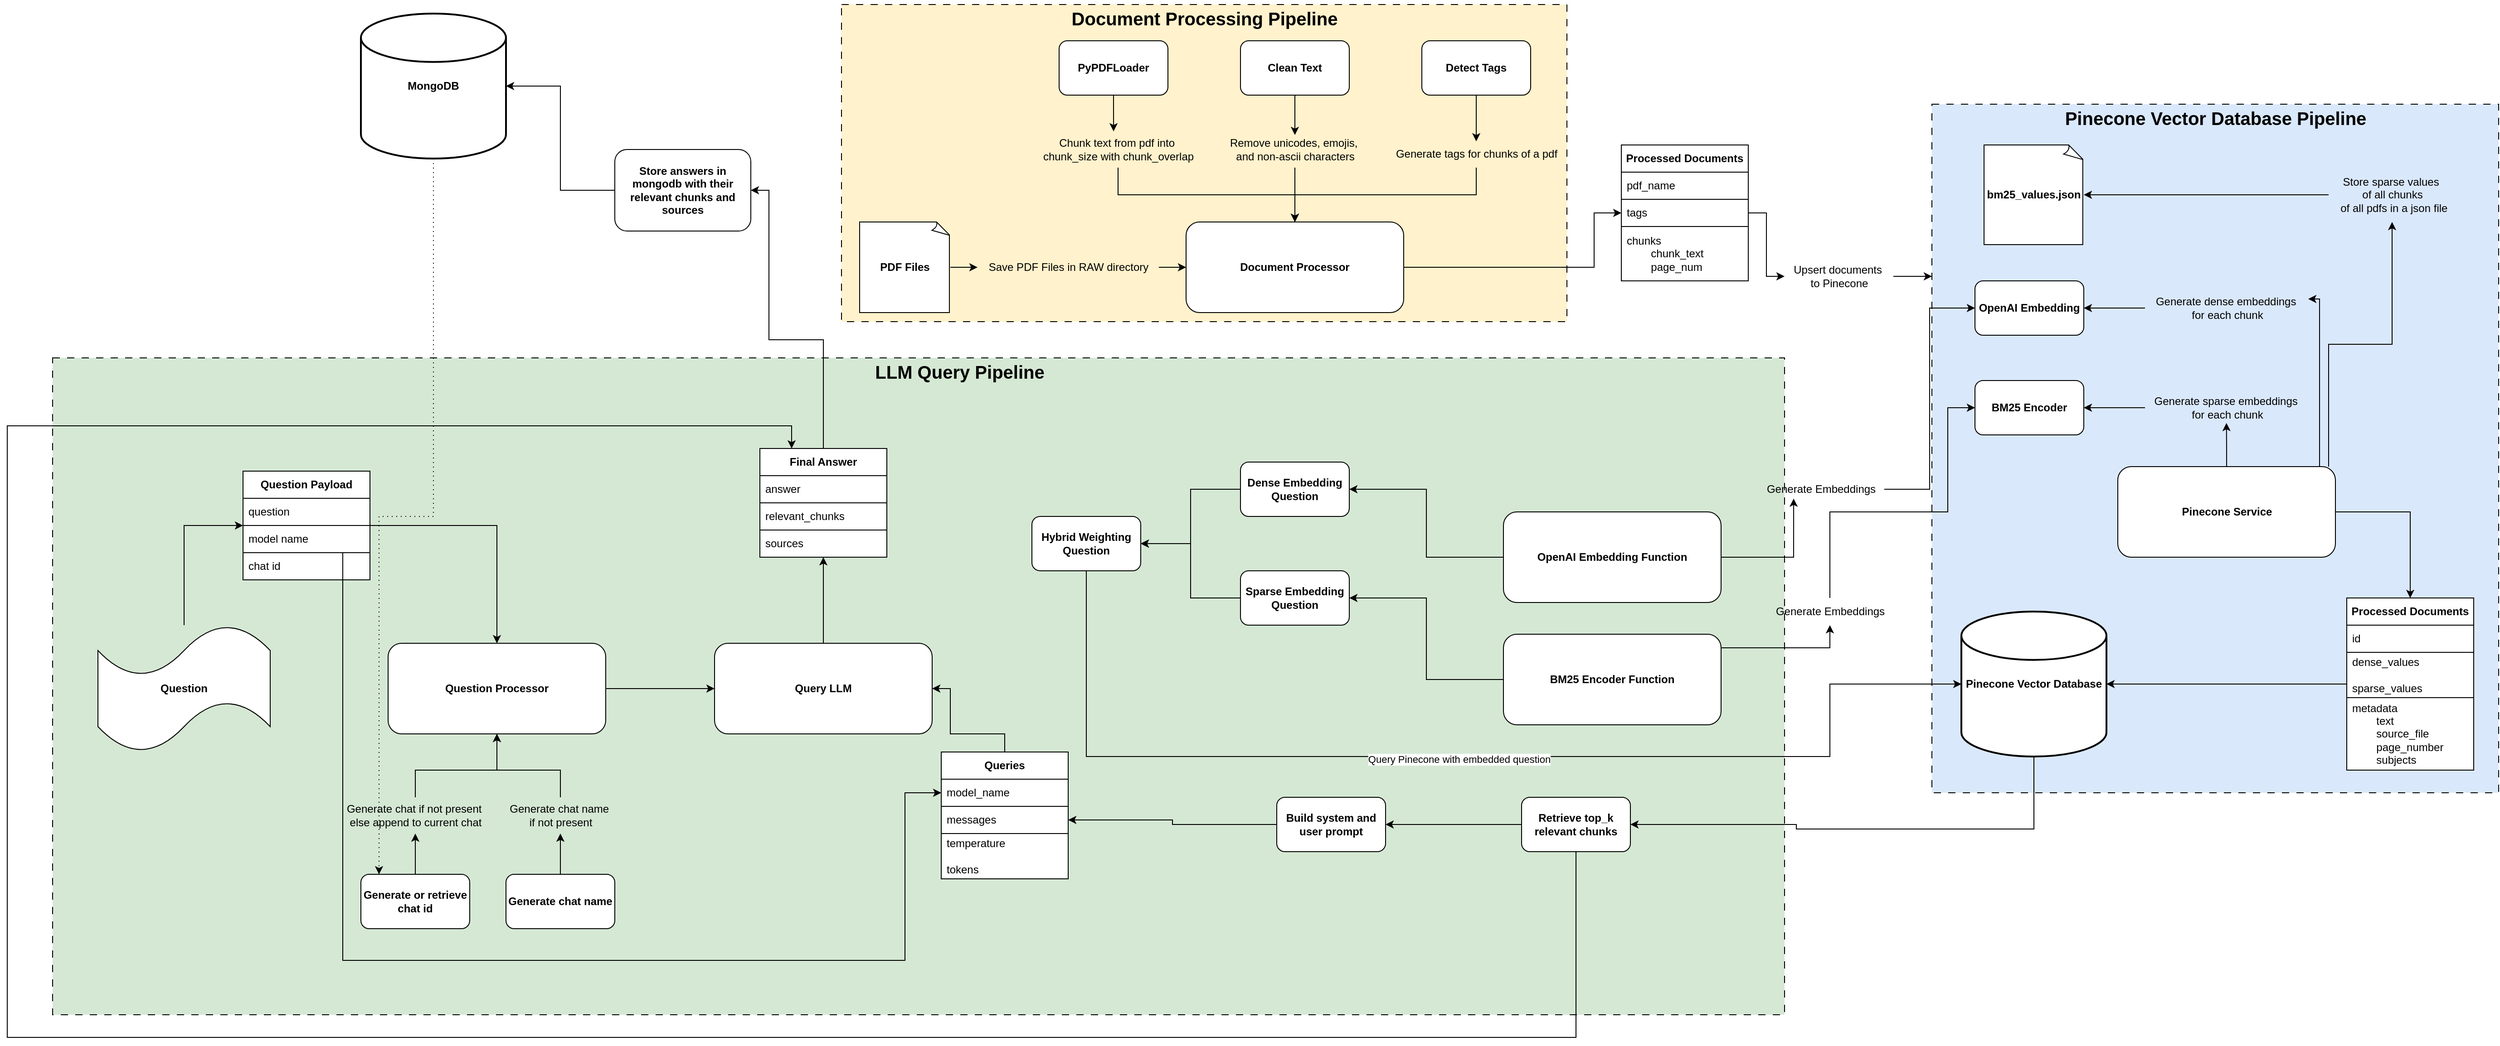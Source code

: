 <mxfile version="26.0.14">
  <diagram name="Page-1" id="vvrTW0RGxaUdEVNF0Fnx">
    <mxGraphModel dx="4090" dy="1243" grid="1" gridSize="10" guides="1" tooltips="1" connect="1" arrows="1" fold="1" page="1" pageScale="1" pageWidth="850" pageHeight="1100" math="0" shadow="0">
      <root>
        <mxCell id="0" />
        <mxCell id="1" parent="0" />
        <mxCell id="ZCk8gdBGHl77CmOMnNrR-151" value="" style="rounded=0;whiteSpace=wrap;html=1;dashed=1;dashPattern=8 8;fillColor=#d5e8d4;strokeColor=#000000;movable=1;resizable=1;rotatable=1;deletable=1;editable=1;locked=0;connectable=1;" vertex="1" parent="1">
          <mxGeometry x="-1110" y="500" width="1910" height="725" as="geometry" />
        </mxCell>
        <mxCell id="ZCk8gdBGHl77CmOMnNrR-51" value="" style="rounded=0;whiteSpace=wrap;html=1;fillColor=#dae8fc;strokeColor=#000000;movable=1;resizable=1;rotatable=1;deletable=1;editable=1;locked=0;connectable=1;dashed=1;dashPattern=8 8;" vertex="1" parent="1">
          <mxGeometry x="962.5" y="220" width="625" height="760" as="geometry" />
        </mxCell>
        <mxCell id="ZCk8gdBGHl77CmOMnNrR-22" value="" style="rounded=0;whiteSpace=wrap;html=1;dashed=1;dashPattern=8 8;fillColor=#fff2cc;strokeColor=light-dark(#000000, #6d5100);" vertex="1" parent="1">
          <mxGeometry x="-240" y="110" width="800" height="350" as="geometry" />
        </mxCell>
        <mxCell id="ZCk8gdBGHl77CmOMnNrR-3" value="&lt;b&gt;PyPDFLoader&lt;/b&gt;" style="rounded=1;whiteSpace=wrap;html=1;" vertex="1" parent="1">
          <mxGeometry y="150" width="120" height="60" as="geometry" />
        </mxCell>
        <mxCell id="ZCk8gdBGHl77CmOMnNrR-4" value="&lt;b&gt;Clean Text&lt;/b&gt;" style="rounded=1;whiteSpace=wrap;html=1;" vertex="1" parent="1">
          <mxGeometry x="200" y="150" width="120" height="60" as="geometry" />
        </mxCell>
        <mxCell id="ZCk8gdBGHl77CmOMnNrR-5" value="&lt;b&gt;Detect Tags&lt;/b&gt;" style="rounded=1;whiteSpace=wrap;html=1;" vertex="1" parent="1">
          <mxGeometry x="400" y="150" width="120" height="60" as="geometry" />
        </mxCell>
        <mxCell id="ZCk8gdBGHl77CmOMnNrR-6" value="&lt;font style=&quot;font-size: 20px;&quot;&gt;&lt;b&gt;Document Processing Pipeline&lt;/b&gt;&lt;/font&gt;" style="text;html=1;align=center;verticalAlign=middle;resizable=0;points=[];autosize=1;strokeColor=none;fillColor=none;" vertex="1" parent="1">
          <mxGeometry y="105" width="320" height="40" as="geometry" />
        </mxCell>
        <mxCell id="ZCk8gdBGHl77CmOMnNrR-31" style="edgeStyle=orthogonalEdgeStyle;rounded=0;orthogonalLoop=1;jettySize=auto;html=1;entryX=0;entryY=0.5;entryDx=0;entryDy=0;" edge="1" parent="1" source="ZCk8gdBGHl77CmOMnNrR-7" target="ZCk8gdBGHl77CmOMnNrR-27">
          <mxGeometry relative="1" as="geometry">
            <Array as="points">
              <mxPoint x="590" y="400" />
              <mxPoint x="590" y="340" />
            </Array>
          </mxGeometry>
        </mxCell>
        <mxCell id="ZCk8gdBGHl77CmOMnNrR-7" value="&lt;b&gt;Document Processor&lt;/b&gt;" style="rounded=1;whiteSpace=wrap;html=1;" vertex="1" parent="1">
          <mxGeometry x="140" y="350" width="240" height="100" as="geometry" />
        </mxCell>
        <mxCell id="ZCk8gdBGHl77CmOMnNrR-14" style="edgeStyle=orthogonalEdgeStyle;rounded=0;orthogonalLoop=1;jettySize=auto;html=1;entryX=0.5;entryY=0;entryDx=0;entryDy=0;" edge="1" parent="1" source="ZCk8gdBGHl77CmOMnNrR-8" target="ZCk8gdBGHl77CmOMnNrR-7">
          <mxGeometry relative="1" as="geometry" />
        </mxCell>
        <mxCell id="ZCk8gdBGHl77CmOMnNrR-8" value="&lt;div&gt;Chunk text from pdf into&amp;nbsp;&lt;/div&gt;&lt;div&gt;chunk_size with chunk_overlap&lt;/div&gt;" style="text;html=1;align=center;verticalAlign=middle;resizable=0;points=[];autosize=1;strokeColor=none;fillColor=none;" vertex="1" parent="1">
          <mxGeometry x="-30" y="250" width="190" height="40" as="geometry" />
        </mxCell>
        <mxCell id="ZCk8gdBGHl77CmOMnNrR-15" style="edgeStyle=orthogonalEdgeStyle;rounded=0;orthogonalLoop=1;jettySize=auto;html=1;entryX=0.5;entryY=0;entryDx=0;entryDy=0;" edge="1" parent="1" source="ZCk8gdBGHl77CmOMnNrR-9" target="ZCk8gdBGHl77CmOMnNrR-7">
          <mxGeometry relative="1" as="geometry">
            <mxPoint x="260" y="330" as="targetPoint" />
          </mxGeometry>
        </mxCell>
        <mxCell id="ZCk8gdBGHl77CmOMnNrR-9" value="&lt;div&gt;Remove unicodes, emojis,&amp;nbsp;&lt;/div&gt;&lt;div&gt;and non-ascii characters&lt;/div&gt;" style="text;html=1;align=center;verticalAlign=middle;resizable=0;points=[];autosize=1;strokeColor=none;fillColor=none;" vertex="1" parent="1">
          <mxGeometry x="175" y="250" width="170" height="40" as="geometry" />
        </mxCell>
        <mxCell id="ZCk8gdBGHl77CmOMnNrR-16" style="edgeStyle=orthogonalEdgeStyle;rounded=0;orthogonalLoop=1;jettySize=auto;html=1;entryX=0.5;entryY=0;entryDx=0;entryDy=0;" edge="1" parent="1" source="ZCk8gdBGHl77CmOMnNrR-10" target="ZCk8gdBGHl77CmOMnNrR-7">
          <mxGeometry relative="1" as="geometry" />
        </mxCell>
        <mxCell id="ZCk8gdBGHl77CmOMnNrR-10" value="Generate tags for chunks of a pdf" style="text;html=1;align=center;verticalAlign=middle;resizable=0;points=[];autosize=1;strokeColor=none;fillColor=none;" vertex="1" parent="1">
          <mxGeometry x="360" y="260" width="200" height="30" as="geometry" />
        </mxCell>
        <mxCell id="ZCk8gdBGHl77CmOMnNrR-11" style="edgeStyle=orthogonalEdgeStyle;rounded=0;orthogonalLoop=1;jettySize=auto;html=1;entryX=0.474;entryY=0;entryDx=0;entryDy=0;entryPerimeter=0;" edge="1" parent="1" source="ZCk8gdBGHl77CmOMnNrR-3" target="ZCk8gdBGHl77CmOMnNrR-8">
          <mxGeometry relative="1" as="geometry" />
        </mxCell>
        <mxCell id="ZCk8gdBGHl77CmOMnNrR-12" style="edgeStyle=orthogonalEdgeStyle;rounded=0;orthogonalLoop=1;jettySize=auto;html=1;entryX=0.5;entryY=0.1;entryDx=0;entryDy=0;entryPerimeter=0;" edge="1" parent="1" source="ZCk8gdBGHl77CmOMnNrR-4" target="ZCk8gdBGHl77CmOMnNrR-9">
          <mxGeometry relative="1" as="geometry" />
        </mxCell>
        <mxCell id="ZCk8gdBGHl77CmOMnNrR-13" style="edgeStyle=orthogonalEdgeStyle;rounded=0;orthogonalLoop=1;jettySize=auto;html=1;entryX=0.5;entryY=0.033;entryDx=0;entryDy=0;entryPerimeter=0;" edge="1" parent="1" source="ZCk8gdBGHl77CmOMnNrR-5" target="ZCk8gdBGHl77CmOMnNrR-10">
          <mxGeometry relative="1" as="geometry" />
        </mxCell>
        <mxCell id="ZCk8gdBGHl77CmOMnNrR-20" style="edgeStyle=orthogonalEdgeStyle;rounded=0;orthogonalLoop=1;jettySize=auto;html=1;" edge="1" parent="1" source="ZCk8gdBGHl77CmOMnNrR-17" target="ZCk8gdBGHl77CmOMnNrR-19">
          <mxGeometry relative="1" as="geometry" />
        </mxCell>
        <mxCell id="ZCk8gdBGHl77CmOMnNrR-17" value="&lt;b&gt;PDF Files&lt;/b&gt;" style="whiteSpace=wrap;html=1;shape=mxgraph.basic.document" vertex="1" parent="1">
          <mxGeometry x="-220" y="350" width="100" height="100" as="geometry" />
        </mxCell>
        <mxCell id="ZCk8gdBGHl77CmOMnNrR-21" style="edgeStyle=orthogonalEdgeStyle;rounded=0;orthogonalLoop=1;jettySize=auto;html=1;entryX=0;entryY=0.5;entryDx=0;entryDy=0;" edge="1" parent="1" source="ZCk8gdBGHl77CmOMnNrR-19" target="ZCk8gdBGHl77CmOMnNrR-7">
          <mxGeometry relative="1" as="geometry" />
        </mxCell>
        <mxCell id="ZCk8gdBGHl77CmOMnNrR-19" value="Save PDF Files in RAW directory" style="text;html=1;align=center;verticalAlign=middle;resizable=0;points=[];autosize=1;strokeColor=none;fillColor=none;" vertex="1" parent="1">
          <mxGeometry x="-90" y="385" width="200" height="30" as="geometry" />
        </mxCell>
        <mxCell id="ZCk8gdBGHl77CmOMnNrR-59" style="edgeStyle=orthogonalEdgeStyle;rounded=0;orthogonalLoop=1;jettySize=auto;html=1;" edge="1" parent="1" source="ZCk8gdBGHl77CmOMnNrR-25" target="ZCk8gdBGHl77CmOMnNrR-53">
          <mxGeometry relative="1" as="geometry" />
        </mxCell>
        <mxCell id="ZCk8gdBGHl77CmOMnNrR-25" value="&lt;b&gt;Processed Documents&lt;/b&gt;" style="swimlane;fontStyle=0;childLayout=stackLayout;horizontal=1;startSize=30;horizontalStack=0;resizeParent=1;resizeParentMax=0;resizeLast=0;collapsible=1;marginBottom=0;whiteSpace=wrap;html=1;" vertex="1" parent="1">
          <mxGeometry x="620" y="265" width="140" height="150" as="geometry" />
        </mxCell>
        <mxCell id="ZCk8gdBGHl77CmOMnNrR-26" value="pdf_name" style="text;strokeColor=default;fillColor=none;align=left;verticalAlign=middle;spacingLeft=4;spacingRight=4;overflow=hidden;points=[[0,0.5],[1,0.5]];portConstraint=eastwest;rotatable=0;whiteSpace=wrap;html=1;" vertex="1" parent="ZCk8gdBGHl77CmOMnNrR-25">
          <mxGeometry y="30" width="140" height="30" as="geometry" />
        </mxCell>
        <mxCell id="ZCk8gdBGHl77CmOMnNrR-27" value="tags" style="text;strokeColor=default;fillColor=none;align=left;verticalAlign=middle;spacingLeft=4;spacingRight=4;overflow=hidden;points=[[0,0.5],[1,0.5]];portConstraint=eastwest;rotatable=0;whiteSpace=wrap;html=1;" vertex="1" parent="ZCk8gdBGHl77CmOMnNrR-25">
          <mxGeometry y="60" width="140" height="30" as="geometry" />
        </mxCell>
        <mxCell id="ZCk8gdBGHl77CmOMnNrR-28" value="&lt;div&gt;chunks&lt;/div&gt;&lt;div&gt;&lt;span style=&quot;white-space: pre;&quot;&gt;&#x9;&lt;/span&gt;chunk_text&lt;/div&gt;&lt;div&gt;&lt;span style=&quot;white-space: pre;&quot;&gt;&#x9;&lt;/span&gt;page_num&lt;/div&gt;" style="text;strokeColor=default;fillColor=none;align=left;verticalAlign=middle;spacingLeft=4;spacingRight=4;overflow=hidden;points=[[0,0.5],[1,0.5]];portConstraint=eastwest;rotatable=0;whiteSpace=wrap;html=1;" vertex="1" parent="ZCk8gdBGHl77CmOMnNrR-25">
          <mxGeometry y="90" width="140" height="60" as="geometry" />
        </mxCell>
        <mxCell id="ZCk8gdBGHl77CmOMnNrR-34" value="&lt;b&gt;bm25_values.json&lt;/b&gt;" style="whiteSpace=wrap;html=1;shape=mxgraph.basic.document" vertex="1" parent="1">
          <mxGeometry x="1020" y="265" width="110" height="110" as="geometry" />
        </mxCell>
        <mxCell id="ZCk8gdBGHl77CmOMnNrR-37" style="edgeStyle=orthogonalEdgeStyle;rounded=0;orthogonalLoop=1;jettySize=auto;html=1;" edge="1" parent="1" source="ZCk8gdBGHl77CmOMnNrR-35" target="ZCk8gdBGHl77CmOMnNrR-34">
          <mxGeometry relative="1" as="geometry" />
        </mxCell>
        <mxCell id="ZCk8gdBGHl77CmOMnNrR-35" value="&lt;div&gt;Store sparse values&amp;nbsp;&lt;/div&gt;&lt;div&gt;of all chunks&lt;/div&gt;&lt;div&gt;&amp;nbsp;of all pdfs in a json file&lt;/div&gt;" style="text;html=1;align=center;verticalAlign=middle;resizable=0;points=[];autosize=1;strokeColor=none;fillColor=none;" vertex="1" parent="1">
          <mxGeometry x="1400" y="290" width="140" height="60" as="geometry" />
        </mxCell>
        <mxCell id="ZCk8gdBGHl77CmOMnNrR-95" style="edgeStyle=orthogonalEdgeStyle;rounded=0;orthogonalLoop=1;jettySize=auto;html=1;" edge="1" parent="1" source="ZCk8gdBGHl77CmOMnNrR-38" target="ZCk8gdBGHl77CmOMnNrR-45">
          <mxGeometry relative="1" as="geometry">
            <Array as="points">
              <mxPoint x="1390" y="435" />
            </Array>
          </mxGeometry>
        </mxCell>
        <mxCell id="ZCk8gdBGHl77CmOMnNrR-97" style="edgeStyle=orthogonalEdgeStyle;rounded=0;orthogonalLoop=1;jettySize=auto;html=1;" edge="1" parent="1" source="ZCk8gdBGHl77CmOMnNrR-38" target="ZCk8gdBGHl77CmOMnNrR-35">
          <mxGeometry relative="1" as="geometry">
            <Array as="points">
              <mxPoint x="1400" y="485" />
              <mxPoint x="1470" y="485" />
            </Array>
          </mxGeometry>
        </mxCell>
        <mxCell id="ZCk8gdBGHl77CmOMnNrR-98" style="edgeStyle=orthogonalEdgeStyle;rounded=0;orthogonalLoop=1;jettySize=auto;html=1;" edge="1" parent="1" source="ZCk8gdBGHl77CmOMnNrR-38" target="ZCk8gdBGHl77CmOMnNrR-73">
          <mxGeometry relative="1" as="geometry" />
        </mxCell>
        <mxCell id="ZCk8gdBGHl77CmOMnNrR-38" value="&lt;b&gt;Pinecone Service&lt;/b&gt;" style="rounded=1;whiteSpace=wrap;html=1;" vertex="1" parent="1">
          <mxGeometry x="1167.5" y="620" width="240" height="100" as="geometry" />
        </mxCell>
        <mxCell id="ZCk8gdBGHl77CmOMnNrR-42" value="&lt;div&gt;&lt;b&gt;OpenAI Embedding&lt;/b&gt;&lt;/div&gt;" style="rounded=1;whiteSpace=wrap;html=1;" vertex="1" parent="1">
          <mxGeometry x="1010" y="415" width="120" height="60" as="geometry" />
        </mxCell>
        <mxCell id="ZCk8gdBGHl77CmOMnNrR-43" value="&lt;b&gt;BM25 Encoder&lt;/b&gt;" style="rounded=1;whiteSpace=wrap;html=1;" vertex="1" parent="1">
          <mxGeometry x="1010" y="525" width="120" height="60" as="geometry" />
        </mxCell>
        <mxCell id="ZCk8gdBGHl77CmOMnNrR-92" style="edgeStyle=orthogonalEdgeStyle;rounded=0;orthogonalLoop=1;jettySize=auto;html=1;" edge="1" parent="1" source="ZCk8gdBGHl77CmOMnNrR-45" target="ZCk8gdBGHl77CmOMnNrR-42">
          <mxGeometry relative="1" as="geometry" />
        </mxCell>
        <mxCell id="ZCk8gdBGHl77CmOMnNrR-45" value="&lt;div&gt;Generate dense embeddings&amp;nbsp;&lt;/div&gt;&lt;div&gt;for each chunk&lt;/div&gt;" style="text;html=1;align=center;verticalAlign=middle;resizable=0;points=[];autosize=1;strokeColor=none;fillColor=none;" vertex="1" parent="1">
          <mxGeometry x="1197.5" y="425" width="180" height="40" as="geometry" />
        </mxCell>
        <mxCell id="ZCk8gdBGHl77CmOMnNrR-93" style="edgeStyle=orthogonalEdgeStyle;rounded=0;orthogonalLoop=1;jettySize=auto;html=1;" edge="1" parent="1" source="ZCk8gdBGHl77CmOMnNrR-46" target="ZCk8gdBGHl77CmOMnNrR-43">
          <mxGeometry relative="1" as="geometry" />
        </mxCell>
        <mxCell id="ZCk8gdBGHl77CmOMnNrR-46" value="&lt;div&gt;Generate sparse embeddings&amp;nbsp;&lt;/div&gt;&lt;div&gt;for each chunk&lt;/div&gt;" style="text;html=1;align=center;verticalAlign=middle;resizable=0;points=[];autosize=1;strokeColor=none;fillColor=none;" vertex="1" parent="1">
          <mxGeometry x="1197.5" y="535" width="180" height="40" as="geometry" />
        </mxCell>
        <mxCell id="ZCk8gdBGHl77CmOMnNrR-52" value="&lt;font style=&quot;font-size: 20px;&quot;&gt;&lt;b&gt;Pinecone Vector Database Pipeline&lt;/b&gt;&lt;/font&gt;" style="text;html=1;align=center;verticalAlign=middle;resizable=0;points=[];autosize=1;strokeColor=none;fillColor=none;" vertex="1" parent="1">
          <mxGeometry x="1095" y="215" width="360" height="40" as="geometry" />
        </mxCell>
        <mxCell id="ZCk8gdBGHl77CmOMnNrR-60" style="edgeStyle=orthogonalEdgeStyle;rounded=0;orthogonalLoop=1;jettySize=auto;html=1;entryX=0;entryY=0.25;entryDx=0;entryDy=0;" edge="1" parent="1" source="ZCk8gdBGHl77CmOMnNrR-53" target="ZCk8gdBGHl77CmOMnNrR-51">
          <mxGeometry relative="1" as="geometry" />
        </mxCell>
        <mxCell id="ZCk8gdBGHl77CmOMnNrR-53" value="&lt;div&gt;Upsert documents&amp;nbsp;&lt;/div&gt;&lt;div&gt;to Pinecone&lt;/div&gt;" style="text;html=1;align=center;verticalAlign=middle;resizable=0;points=[];autosize=1;strokeColor=none;fillColor=none;" vertex="1" parent="1">
          <mxGeometry x="800" y="390" width="120" height="40" as="geometry" />
        </mxCell>
        <mxCell id="ZCk8gdBGHl77CmOMnNrR-155" style="edgeStyle=orthogonalEdgeStyle;rounded=0;orthogonalLoop=1;jettySize=auto;html=1;entryX=1;entryY=0.5;entryDx=0;entryDy=0;" edge="1" parent="1" source="ZCk8gdBGHl77CmOMnNrR-62" target="ZCk8gdBGHl77CmOMnNrR-154">
          <mxGeometry relative="1" as="geometry">
            <Array as="points">
              <mxPoint x="1075" y="1020" />
              <mxPoint x="813" y="1020" />
              <mxPoint x="813" y="1015" />
            </Array>
          </mxGeometry>
        </mxCell>
        <mxCell id="ZCk8gdBGHl77CmOMnNrR-62" value="&lt;b&gt;Pinecone Vector Database&lt;/b&gt;" style="strokeWidth=2;html=1;shape=mxgraph.flowchart.database;whiteSpace=wrap;aspect=fixed;" vertex="1" parent="1">
          <mxGeometry x="995" y="780" width="160" height="160" as="geometry" />
        </mxCell>
        <mxCell id="ZCk8gdBGHl77CmOMnNrR-73" value="&lt;b&gt;Processed Documents&lt;/b&gt;" style="swimlane;fontStyle=0;childLayout=stackLayout;horizontal=1;startSize=30;horizontalStack=0;resizeParent=1;resizeParentMax=0;resizeLast=0;collapsible=1;marginBottom=0;whiteSpace=wrap;html=1;" vertex="1" parent="1">
          <mxGeometry x="1420" y="765" width="140" height="190" as="geometry" />
        </mxCell>
        <mxCell id="ZCk8gdBGHl77CmOMnNrR-74" value="id" style="text;align=left;verticalAlign=middle;spacingLeft=4;spacingRight=4;overflow=hidden;points=[[0,0.5],[1,0.5]];portConstraint=eastwest;rotatable=0;whiteSpace=wrap;html=1;fillColor=default;strokeColor=default;" vertex="1" parent="ZCk8gdBGHl77CmOMnNrR-73">
          <mxGeometry y="30" width="140" height="30" as="geometry" />
        </mxCell>
        <mxCell id="ZCk8gdBGHl77CmOMnNrR-75" value="&lt;div&gt;dense_values&lt;/div&gt;&lt;div&gt;&lt;br&gt;&lt;/div&gt;&lt;div&gt;sparse_values&lt;/div&gt;" style="text;strokeColor=default;fillColor=default;align=left;verticalAlign=middle;spacingLeft=4;spacingRight=4;overflow=hidden;points=[[0,0.5],[1,0.5]];portConstraint=eastwest;rotatable=0;whiteSpace=wrap;html=1;" vertex="1" parent="ZCk8gdBGHl77CmOMnNrR-73">
          <mxGeometry y="60" width="140" height="50" as="geometry" />
        </mxCell>
        <mxCell id="ZCk8gdBGHl77CmOMnNrR-76" value="&lt;div&gt;metadata&lt;/div&gt;&lt;div&gt;&lt;span style=&quot;white-space: pre;&quot;&gt;&#x9;&lt;/span&gt;text&lt;/div&gt;&lt;div&gt;&lt;span style=&quot;white-space: pre;&quot;&gt;&#x9;&lt;/span&gt;source_file&lt;/div&gt;&lt;div&gt;&lt;span style=&quot;white-space: pre;&quot;&gt;&#x9;&lt;/span&gt;page_number&lt;/div&gt;&lt;div&gt;&lt;span style=&quot;white-space: pre;&quot;&gt;&#x9;&lt;/span&gt;subjects&lt;/div&gt;" style="text;strokeColor=default;fillColor=default;align=left;verticalAlign=middle;spacingLeft=4;spacingRight=4;overflow=hidden;points=[[0,0.5],[1,0.5]];portConstraint=eastwest;rotatable=0;whiteSpace=wrap;html=1;" vertex="1" parent="ZCk8gdBGHl77CmOMnNrR-73">
          <mxGeometry y="110" width="140" height="80" as="geometry" />
        </mxCell>
        <mxCell id="ZCk8gdBGHl77CmOMnNrR-80" style="edgeStyle=orthogonalEdgeStyle;rounded=0;orthogonalLoop=1;jettySize=auto;html=1;entryX=1;entryY=0.5;entryDx=0;entryDy=0;entryPerimeter=0;" edge="1" parent="1" source="ZCk8gdBGHl77CmOMnNrR-73" target="ZCk8gdBGHl77CmOMnNrR-62">
          <mxGeometry relative="1" as="geometry">
            <Array as="points">
              <mxPoint x="1200" y="860" />
              <mxPoint x="1200" y="860" />
            </Array>
          </mxGeometry>
        </mxCell>
        <mxCell id="ZCk8gdBGHl77CmOMnNrR-89" style="edgeStyle=orthogonalEdgeStyle;rounded=0;orthogonalLoop=1;jettySize=auto;html=1;entryX=0.286;entryY=0.844;entryDx=0;entryDy=0;entryPerimeter=0;" edge="1" parent="1" source="ZCk8gdBGHl77CmOMnNrR-82" target="ZCk8gdBGHl77CmOMnNrR-86">
          <mxGeometry relative="1" as="geometry">
            <mxPoint x="770" y="720" as="targetPoint" />
          </mxGeometry>
        </mxCell>
        <mxCell id="ZCk8gdBGHl77CmOMnNrR-125" style="edgeStyle=orthogonalEdgeStyle;rounded=0;orthogonalLoop=1;jettySize=auto;html=1;entryX=1;entryY=0.5;entryDx=0;entryDy=0;" edge="1" parent="1" source="ZCk8gdBGHl77CmOMnNrR-82" target="ZCk8gdBGHl77CmOMnNrR-123">
          <mxGeometry relative="1" as="geometry" />
        </mxCell>
        <mxCell id="ZCk8gdBGHl77CmOMnNrR-82" value="&lt;b&gt;OpenAI Embedding Function&lt;/b&gt;" style="rounded=1;whiteSpace=wrap;html=1;" vertex="1" parent="1">
          <mxGeometry x="490" y="670" width="240" height="100" as="geometry" />
        </mxCell>
        <mxCell id="ZCk8gdBGHl77CmOMnNrR-88" style="edgeStyle=orthogonalEdgeStyle;rounded=0;orthogonalLoop=1;jettySize=auto;html=1;" edge="1" parent="1" source="ZCk8gdBGHl77CmOMnNrR-84" target="ZCk8gdBGHl77CmOMnNrR-87">
          <mxGeometry relative="1" as="geometry">
            <mxPoint x="780" y="855" as="targetPoint" />
            <Array as="points">
              <mxPoint x="850" y="820" />
            </Array>
          </mxGeometry>
        </mxCell>
        <mxCell id="ZCk8gdBGHl77CmOMnNrR-126" style="edgeStyle=orthogonalEdgeStyle;rounded=0;orthogonalLoop=1;jettySize=auto;html=1;entryX=1;entryY=0.5;entryDx=0;entryDy=0;" edge="1" parent="1" source="ZCk8gdBGHl77CmOMnNrR-84" target="ZCk8gdBGHl77CmOMnNrR-122">
          <mxGeometry relative="1" as="geometry" />
        </mxCell>
        <mxCell id="ZCk8gdBGHl77CmOMnNrR-84" value="&lt;b&gt;BM25 Encoder Function&lt;/b&gt;" style="rounded=1;whiteSpace=wrap;html=1;" vertex="1" parent="1">
          <mxGeometry x="490" y="805" width="240" height="100" as="geometry" />
        </mxCell>
        <mxCell id="ZCk8gdBGHl77CmOMnNrR-99" style="edgeStyle=orthogonalEdgeStyle;rounded=0;orthogonalLoop=1;jettySize=auto;html=1;entryX=0;entryY=0.5;entryDx=0;entryDy=0;" edge="1" parent="1" source="ZCk8gdBGHl77CmOMnNrR-86" target="ZCk8gdBGHl77CmOMnNrR-42">
          <mxGeometry relative="1" as="geometry" />
        </mxCell>
        <mxCell id="ZCk8gdBGHl77CmOMnNrR-86" value="Generate Embeddings" style="text;html=1;align=center;verticalAlign=middle;resizable=0;points=[];autosize=1;strokeColor=none;fillColor=none;" vertex="1" parent="1">
          <mxGeometry x="770" y="630" width="140" height="30" as="geometry" />
        </mxCell>
        <mxCell id="ZCk8gdBGHl77CmOMnNrR-100" style="edgeStyle=orthogonalEdgeStyle;rounded=0;orthogonalLoop=1;jettySize=auto;html=1;entryX=0;entryY=0.5;entryDx=0;entryDy=0;" edge="1" parent="1" source="ZCk8gdBGHl77CmOMnNrR-87" target="ZCk8gdBGHl77CmOMnNrR-43">
          <mxGeometry relative="1" as="geometry">
            <Array as="points">
              <mxPoint x="850" y="670" />
              <mxPoint x="980" y="670" />
              <mxPoint x="980" y="555" />
            </Array>
          </mxGeometry>
        </mxCell>
        <mxCell id="ZCk8gdBGHl77CmOMnNrR-87" value="Generate Embeddings" style="text;html=1;align=center;verticalAlign=middle;resizable=0;points=[];autosize=1;strokeColor=none;fillColor=none;" vertex="1" parent="1">
          <mxGeometry x="780" y="765" width="140" height="30" as="geometry" />
        </mxCell>
        <mxCell id="ZCk8gdBGHl77CmOMnNrR-94" style="edgeStyle=orthogonalEdgeStyle;rounded=0;orthogonalLoop=1;jettySize=auto;html=1;entryX=0.499;entryY=0.921;entryDx=0;entryDy=0;entryPerimeter=0;" edge="1" parent="1" source="ZCk8gdBGHl77CmOMnNrR-38" target="ZCk8gdBGHl77CmOMnNrR-46">
          <mxGeometry relative="1" as="geometry" />
        </mxCell>
        <mxCell id="ZCk8gdBGHl77CmOMnNrR-153" style="edgeStyle=orthogonalEdgeStyle;rounded=0;orthogonalLoop=1;jettySize=auto;html=1;entryX=0;entryY=0.5;entryDx=0;entryDy=0;" edge="1" parent="1" source="ZCk8gdBGHl77CmOMnNrR-101" target="ZCk8gdBGHl77CmOMnNrR-114">
          <mxGeometry relative="1" as="geometry" />
        </mxCell>
        <mxCell id="ZCk8gdBGHl77CmOMnNrR-101" value="&lt;b&gt;Question&lt;/b&gt;" style="shape=tape;whiteSpace=wrap;html=1;" vertex="1" parent="1">
          <mxGeometry x="-1060" y="795" width="190" height="140" as="geometry" />
        </mxCell>
        <mxCell id="ZCk8gdBGHl77CmOMnNrR-121" style="edgeStyle=orthogonalEdgeStyle;rounded=0;orthogonalLoop=1;jettySize=auto;html=1;entryX=0;entryY=0.5;entryDx=0;entryDy=0;" edge="1" parent="1" source="ZCk8gdBGHl77CmOMnNrR-102" target="ZCk8gdBGHl77CmOMnNrR-120">
          <mxGeometry relative="1" as="geometry" />
        </mxCell>
        <mxCell id="ZCk8gdBGHl77CmOMnNrR-102" value="&lt;b&gt;Question Processor&lt;/b&gt;" style="rounded=1;whiteSpace=wrap;html=1;" vertex="1" parent="1">
          <mxGeometry x="-740" y="815" width="240" height="100" as="geometry" />
        </mxCell>
        <mxCell id="ZCk8gdBGHl77CmOMnNrR-108" style="edgeStyle=orthogonalEdgeStyle;rounded=0;orthogonalLoop=1;jettySize=auto;html=1;" edge="1" parent="1" source="ZCk8gdBGHl77CmOMnNrR-103" target="ZCk8gdBGHl77CmOMnNrR-105">
          <mxGeometry relative="1" as="geometry" />
        </mxCell>
        <mxCell id="ZCk8gdBGHl77CmOMnNrR-103" value="&lt;b&gt;Generate or retrieve chat id&lt;/b&gt;" style="rounded=1;whiteSpace=wrap;html=1;" vertex="1" parent="1">
          <mxGeometry x="-770" y="1070" width="120" height="60" as="geometry" />
        </mxCell>
        <mxCell id="ZCk8gdBGHl77CmOMnNrR-109" style="edgeStyle=orthogonalEdgeStyle;rounded=0;orthogonalLoop=1;jettySize=auto;html=1;" edge="1" parent="1" source="ZCk8gdBGHl77CmOMnNrR-104" target="ZCk8gdBGHl77CmOMnNrR-106">
          <mxGeometry relative="1" as="geometry" />
        </mxCell>
        <mxCell id="ZCk8gdBGHl77CmOMnNrR-104" value="&lt;b&gt;Generate chat name&lt;/b&gt;" style="rounded=1;whiteSpace=wrap;html=1;" vertex="1" parent="1">
          <mxGeometry x="-610" y="1070" width="120" height="60" as="geometry" />
        </mxCell>
        <mxCell id="ZCk8gdBGHl77CmOMnNrR-110" style="edgeStyle=orthogonalEdgeStyle;rounded=0;orthogonalLoop=1;jettySize=auto;html=1;entryX=0.5;entryY=1;entryDx=0;entryDy=0;" edge="1" parent="1" source="ZCk8gdBGHl77CmOMnNrR-105" target="ZCk8gdBGHl77CmOMnNrR-102">
          <mxGeometry relative="1" as="geometry">
            <Array as="points">
              <mxPoint x="-710" y="955" />
              <mxPoint x="-620" y="955" />
            </Array>
          </mxGeometry>
        </mxCell>
        <mxCell id="ZCk8gdBGHl77CmOMnNrR-105" value="&lt;div&gt;Generate chat if not present&amp;nbsp;&lt;/div&gt;&lt;div&gt;else append to current chat&lt;/div&gt;" style="text;html=1;align=center;verticalAlign=middle;resizable=0;points=[];autosize=1;strokeColor=none;fillColor=none;" vertex="1" parent="1">
          <mxGeometry x="-800" y="985" width="180" height="40" as="geometry" />
        </mxCell>
        <mxCell id="ZCk8gdBGHl77CmOMnNrR-112" style="edgeStyle=orthogonalEdgeStyle;rounded=0;orthogonalLoop=1;jettySize=auto;html=1;entryX=0.5;entryY=1;entryDx=0;entryDy=0;" edge="1" parent="1" source="ZCk8gdBGHl77CmOMnNrR-106" target="ZCk8gdBGHl77CmOMnNrR-102">
          <mxGeometry relative="1" as="geometry">
            <Array as="points">
              <mxPoint x="-550" y="955" />
              <mxPoint x="-620" y="955" />
            </Array>
          </mxGeometry>
        </mxCell>
        <mxCell id="ZCk8gdBGHl77CmOMnNrR-106" value="&lt;div&gt;Generate chat name&amp;nbsp;&lt;/div&gt;&lt;div&gt;if not present&lt;/div&gt;" style="text;html=1;align=center;verticalAlign=middle;resizable=0;points=[];autosize=1;strokeColor=none;fillColor=none;" vertex="1" parent="1">
          <mxGeometry x="-620" y="985" width="140" height="40" as="geometry" />
        </mxCell>
        <mxCell id="ZCk8gdBGHl77CmOMnNrR-119" style="edgeStyle=orthogonalEdgeStyle;rounded=0;orthogonalLoop=1;jettySize=auto;html=1;" edge="1" parent="1" source="ZCk8gdBGHl77CmOMnNrR-114" target="ZCk8gdBGHl77CmOMnNrR-102">
          <mxGeometry relative="1" as="geometry" />
        </mxCell>
        <mxCell id="ZCk8gdBGHl77CmOMnNrR-114" value="&lt;b&gt;Question Payload&lt;/b&gt;" style="swimlane;fontStyle=0;childLayout=stackLayout;horizontal=1;startSize=30;horizontalStack=0;resizeParent=1;resizeParentMax=0;resizeLast=0;collapsible=1;marginBottom=0;whiteSpace=wrap;html=1;" vertex="1" parent="1">
          <mxGeometry x="-900" y="625" width="140" height="120" as="geometry" />
        </mxCell>
        <mxCell id="ZCk8gdBGHl77CmOMnNrR-115" value="question" style="text;strokeColor=default;fillColor=default;align=left;verticalAlign=middle;spacingLeft=4;spacingRight=4;overflow=hidden;points=[[0,0.5],[1,0.5]];portConstraint=eastwest;rotatable=0;whiteSpace=wrap;html=1;" vertex="1" parent="ZCk8gdBGHl77CmOMnNrR-114">
          <mxGeometry y="30" width="140" height="30" as="geometry" />
        </mxCell>
        <mxCell id="ZCk8gdBGHl77CmOMnNrR-116" value="model name" style="text;strokeColor=default;fillColor=default;align=left;verticalAlign=middle;spacingLeft=4;spacingRight=4;overflow=hidden;points=[[0,0.5],[1,0.5]];portConstraint=eastwest;rotatable=0;whiteSpace=wrap;html=1;" vertex="1" parent="ZCk8gdBGHl77CmOMnNrR-114">
          <mxGeometry y="60" width="140" height="30" as="geometry" />
        </mxCell>
        <mxCell id="ZCk8gdBGHl77CmOMnNrR-117" value="chat id" style="text;strokeColor=default;fillColor=default;align=left;verticalAlign=middle;spacingLeft=4;spacingRight=4;overflow=hidden;points=[[0,0.5],[1,0.5]];portConstraint=eastwest;rotatable=0;whiteSpace=wrap;html=1;" vertex="1" parent="ZCk8gdBGHl77CmOMnNrR-114">
          <mxGeometry y="90" width="140" height="30" as="geometry" />
        </mxCell>
        <mxCell id="ZCk8gdBGHl77CmOMnNrR-150" style="edgeStyle=orthogonalEdgeStyle;rounded=0;orthogonalLoop=1;jettySize=auto;html=1;entryX=0.5;entryY=1;entryDx=0;entryDy=0;" edge="1" parent="1" source="ZCk8gdBGHl77CmOMnNrR-120" target="ZCk8gdBGHl77CmOMnNrR-146">
          <mxGeometry relative="1" as="geometry" />
        </mxCell>
        <mxCell id="ZCk8gdBGHl77CmOMnNrR-120" value="&lt;b&gt;Query LLM&lt;/b&gt;" style="rounded=1;whiteSpace=wrap;html=1;" vertex="1" parent="1">
          <mxGeometry x="-380" y="815" width="240" height="100" as="geometry" />
        </mxCell>
        <mxCell id="ZCk8gdBGHl77CmOMnNrR-129" style="edgeStyle=orthogonalEdgeStyle;rounded=0;orthogonalLoop=1;jettySize=auto;html=1;entryX=1;entryY=0.5;entryDx=0;entryDy=0;" edge="1" parent="1" source="ZCk8gdBGHl77CmOMnNrR-122" target="ZCk8gdBGHl77CmOMnNrR-127">
          <mxGeometry relative="1" as="geometry" />
        </mxCell>
        <mxCell id="ZCk8gdBGHl77CmOMnNrR-122" value="&lt;b&gt;Sparse Embedding Question&lt;/b&gt;" style="rounded=1;whiteSpace=wrap;html=1;" vertex="1" parent="1">
          <mxGeometry x="200" y="735" width="120" height="60" as="geometry" />
        </mxCell>
        <mxCell id="ZCk8gdBGHl77CmOMnNrR-128" style="edgeStyle=orthogonalEdgeStyle;rounded=0;orthogonalLoop=1;jettySize=auto;html=1;" edge="1" parent="1" source="ZCk8gdBGHl77CmOMnNrR-123" target="ZCk8gdBGHl77CmOMnNrR-127">
          <mxGeometry relative="1" as="geometry" />
        </mxCell>
        <mxCell id="ZCk8gdBGHl77CmOMnNrR-123" value="&lt;b&gt;Dense Embedding Question&lt;/b&gt;" style="rounded=1;whiteSpace=wrap;html=1;" vertex="1" parent="1">
          <mxGeometry x="200" y="615" width="120" height="60" as="geometry" />
        </mxCell>
        <mxCell id="ZCk8gdBGHl77CmOMnNrR-127" value="&lt;b&gt;Hybrid Weighting Question&lt;/b&gt;" style="rounded=1;whiteSpace=wrap;html=1;" vertex="1" parent="1">
          <mxGeometry x="-30" y="675" width="120" height="60" as="geometry" />
        </mxCell>
        <mxCell id="ZCk8gdBGHl77CmOMnNrR-130" style="edgeStyle=orthogonalEdgeStyle;rounded=0;orthogonalLoop=1;jettySize=auto;html=1;entryX=0;entryY=0.5;entryDx=0;entryDy=0;entryPerimeter=0;" edge="1" parent="1" source="ZCk8gdBGHl77CmOMnNrR-127" target="ZCk8gdBGHl77CmOMnNrR-62">
          <mxGeometry relative="1" as="geometry">
            <Array as="points">
              <mxPoint x="30" y="940" />
              <mxPoint x="850" y="940" />
              <mxPoint x="850" y="860" />
            </Array>
          </mxGeometry>
        </mxCell>
        <mxCell id="ZCk8gdBGHl77CmOMnNrR-131" value="Query Pinecone with embedded question" style="edgeLabel;html=1;align=center;verticalAlign=middle;resizable=0;points=[];" vertex="1" connectable="0" parent="ZCk8gdBGHl77CmOMnNrR-130">
          <mxGeometry x="-0.015" y="-3" relative="1" as="geometry">
            <mxPoint as="offset" />
          </mxGeometry>
        </mxCell>
        <mxCell id="ZCk8gdBGHl77CmOMnNrR-143" style="edgeStyle=orthogonalEdgeStyle;rounded=0;orthogonalLoop=1;jettySize=auto;html=1;entryX=1;entryY=0.5;entryDx=0;entryDy=0;" edge="1" parent="1" source="ZCk8gdBGHl77CmOMnNrR-135" target="ZCk8gdBGHl77CmOMnNrR-139">
          <mxGeometry relative="1" as="geometry" />
        </mxCell>
        <mxCell id="ZCk8gdBGHl77CmOMnNrR-135" value="&lt;b&gt;Build system and user prompt&lt;/b&gt;" style="rounded=1;whiteSpace=wrap;html=1;" vertex="1" parent="1">
          <mxGeometry x="240" y="985" width="120" height="60" as="geometry" />
        </mxCell>
        <mxCell id="ZCk8gdBGHl77CmOMnNrR-145" style="edgeStyle=orthogonalEdgeStyle;rounded=0;orthogonalLoop=1;jettySize=auto;html=1;entryX=1;entryY=0.5;entryDx=0;entryDy=0;" edge="1" parent="1" source="ZCk8gdBGHl77CmOMnNrR-137" target="ZCk8gdBGHl77CmOMnNrR-120">
          <mxGeometry relative="1" as="geometry">
            <Array as="points">
              <mxPoint x="-60" y="915" />
              <mxPoint x="-120" y="915" />
              <mxPoint x="-120" y="865" />
            </Array>
          </mxGeometry>
        </mxCell>
        <mxCell id="ZCk8gdBGHl77CmOMnNrR-137" value="&lt;b&gt;Queries&lt;/b&gt;" style="swimlane;fontStyle=0;childLayout=stackLayout;horizontal=1;startSize=30;horizontalStack=0;resizeParent=1;resizeParentMax=0;resizeLast=0;collapsible=1;marginBottom=0;whiteSpace=wrap;html=1;" vertex="1" parent="1">
          <mxGeometry x="-130" y="935" width="140" height="140" as="geometry" />
        </mxCell>
        <mxCell id="ZCk8gdBGHl77CmOMnNrR-138" value="model_name" style="text;align=left;verticalAlign=middle;spacingLeft=4;spacingRight=4;overflow=hidden;points=[[0,0.5],[1,0.5]];portConstraint=eastwest;rotatable=0;whiteSpace=wrap;html=1;fillColor=default;strokeColor=default;" vertex="1" parent="ZCk8gdBGHl77CmOMnNrR-137">
          <mxGeometry y="30" width="140" height="30" as="geometry" />
        </mxCell>
        <mxCell id="ZCk8gdBGHl77CmOMnNrR-139" value="messages" style="text;strokeColor=default;fillColor=default;align=left;verticalAlign=middle;spacingLeft=4;spacingRight=4;overflow=hidden;points=[[0,0.5],[1,0.5]];portConstraint=eastwest;rotatable=0;whiteSpace=wrap;html=1;" vertex="1" parent="ZCk8gdBGHl77CmOMnNrR-137">
          <mxGeometry y="60" width="140" height="30" as="geometry" />
        </mxCell>
        <mxCell id="ZCk8gdBGHl77CmOMnNrR-140" value="&lt;div&gt;temperature&lt;/div&gt;&lt;div&gt;&lt;br&gt;&lt;/div&gt;&lt;div&gt;tokens&lt;/div&gt;" style="text;strokeColor=default;fillColor=default;align=left;verticalAlign=middle;spacingLeft=4;spacingRight=4;overflow=hidden;points=[[0,0.5],[1,0.5]];portConstraint=eastwest;rotatable=0;whiteSpace=wrap;html=1;" vertex="1" parent="ZCk8gdBGHl77CmOMnNrR-137">
          <mxGeometry y="90" width="140" height="50" as="geometry" />
        </mxCell>
        <mxCell id="ZCk8gdBGHl77CmOMnNrR-144" style="edgeStyle=orthogonalEdgeStyle;rounded=0;orthogonalLoop=1;jettySize=auto;html=1;" edge="1" parent="1" source="ZCk8gdBGHl77CmOMnNrR-116">
          <mxGeometry relative="1" as="geometry">
            <mxPoint x="-130" y="980" as="targetPoint" />
            <Array as="points">
              <mxPoint x="-790" y="1165" />
              <mxPoint x="-170" y="1165" />
              <mxPoint x="-170" y="980" />
            </Array>
          </mxGeometry>
        </mxCell>
        <mxCell id="ZCk8gdBGHl77CmOMnNrR-166" style="edgeStyle=orthogonalEdgeStyle;rounded=0;orthogonalLoop=1;jettySize=auto;html=1;entryX=1;entryY=0.5;entryDx=0;entryDy=0;" edge="1" parent="1" source="ZCk8gdBGHl77CmOMnNrR-146" target="ZCk8gdBGHl77CmOMnNrR-163">
          <mxGeometry relative="1" as="geometry">
            <Array as="points">
              <mxPoint x="-260" y="480" />
              <mxPoint x="-320" y="480" />
              <mxPoint x="-320" y="315" />
            </Array>
          </mxGeometry>
        </mxCell>
        <mxCell id="ZCk8gdBGHl77CmOMnNrR-146" value="&lt;b&gt;Final Answer&lt;/b&gt;" style="swimlane;fontStyle=0;childLayout=stackLayout;horizontal=1;startSize=30;horizontalStack=0;resizeParent=1;resizeParentMax=0;resizeLast=0;collapsible=1;marginBottom=0;whiteSpace=wrap;html=1;" vertex="1" parent="1">
          <mxGeometry x="-330" y="600" width="140" height="120" as="geometry" />
        </mxCell>
        <mxCell id="ZCk8gdBGHl77CmOMnNrR-147" value="answer" style="text;align=left;verticalAlign=middle;spacingLeft=4;spacingRight=4;overflow=hidden;points=[[0,0.5],[1,0.5]];portConstraint=eastwest;rotatable=0;whiteSpace=wrap;html=1;fillColor=default;strokeColor=default;" vertex="1" parent="ZCk8gdBGHl77CmOMnNrR-146">
          <mxGeometry y="30" width="140" height="30" as="geometry" />
        </mxCell>
        <mxCell id="ZCk8gdBGHl77CmOMnNrR-148" value="relevant_chunks" style="text;strokeColor=default;fillColor=default;align=left;verticalAlign=middle;spacingLeft=4;spacingRight=4;overflow=hidden;points=[[0,0.5],[1,0.5]];portConstraint=eastwest;rotatable=0;whiteSpace=wrap;html=1;" vertex="1" parent="ZCk8gdBGHl77CmOMnNrR-146">
          <mxGeometry y="60" width="140" height="30" as="geometry" />
        </mxCell>
        <mxCell id="ZCk8gdBGHl77CmOMnNrR-149" value="sources" style="text;strokeColor=default;fillColor=default;align=left;verticalAlign=middle;spacingLeft=4;spacingRight=4;overflow=hidden;points=[[0,0.5],[1,0.5]];portConstraint=eastwest;rotatable=0;whiteSpace=wrap;html=1;" vertex="1" parent="ZCk8gdBGHl77CmOMnNrR-146">
          <mxGeometry y="90" width="140" height="30" as="geometry" />
        </mxCell>
        <mxCell id="ZCk8gdBGHl77CmOMnNrR-156" style="edgeStyle=orthogonalEdgeStyle;rounded=0;orthogonalLoop=1;jettySize=auto;html=1;entryX=1;entryY=0.5;entryDx=0;entryDy=0;" edge="1" parent="1" source="ZCk8gdBGHl77CmOMnNrR-154" target="ZCk8gdBGHl77CmOMnNrR-135">
          <mxGeometry relative="1" as="geometry" />
        </mxCell>
        <mxCell id="ZCk8gdBGHl77CmOMnNrR-157" style="edgeStyle=orthogonalEdgeStyle;rounded=0;orthogonalLoop=1;jettySize=auto;html=1;entryX=0.25;entryY=0;entryDx=0;entryDy=0;" edge="1" parent="1" source="ZCk8gdBGHl77CmOMnNrR-154" target="ZCk8gdBGHl77CmOMnNrR-146">
          <mxGeometry relative="1" as="geometry">
            <Array as="points">
              <mxPoint x="570" y="1250" />
              <mxPoint x="-1160" y="1250" />
              <mxPoint x="-1160" y="575" />
              <mxPoint x="-295" y="575" />
            </Array>
          </mxGeometry>
        </mxCell>
        <mxCell id="ZCk8gdBGHl77CmOMnNrR-154" value="&lt;b&gt;Retrieve top_k relevant chunks&lt;/b&gt;" style="rounded=1;whiteSpace=wrap;html=1;" vertex="1" parent="1">
          <mxGeometry x="510" y="985" width="120" height="60" as="geometry" />
        </mxCell>
        <mxCell id="ZCk8gdBGHl77CmOMnNrR-159" value="&lt;font style=&quot;font-size: 20px;&quot;&gt;&lt;b&gt;LLM Query Pipeline&lt;/b&gt;&lt;/font&gt;" style="text;html=1;align=center;verticalAlign=middle;resizable=0;points=[];autosize=1;strokeColor=none;fillColor=none;" vertex="1" parent="1">
          <mxGeometry x="-215" y="495" width="210" height="40" as="geometry" />
        </mxCell>
        <mxCell id="ZCk8gdBGHl77CmOMnNrR-168" style="edgeStyle=orthogonalEdgeStyle;rounded=0;orthogonalLoop=1;jettySize=auto;html=1;dashed=1;dashPattern=1 4;" edge="1" parent="1" source="ZCk8gdBGHl77CmOMnNrR-161" target="ZCk8gdBGHl77CmOMnNrR-103">
          <mxGeometry relative="1" as="geometry">
            <Array as="points">
              <mxPoint x="-690" y="675" />
              <mxPoint x="-750" y="675" />
            </Array>
          </mxGeometry>
        </mxCell>
        <mxCell id="ZCk8gdBGHl77CmOMnNrR-161" value="&lt;b&gt;MongoDB&lt;/b&gt;" style="strokeWidth=2;html=1;shape=mxgraph.flowchart.database;whiteSpace=wrap;aspect=fixed;" vertex="1" parent="1">
          <mxGeometry x="-770" y="120" width="160" height="160" as="geometry" />
        </mxCell>
        <mxCell id="ZCk8gdBGHl77CmOMnNrR-163" value="&lt;b&gt;Store answers in mongodb with their relevant chunks and sources&lt;/b&gt;" style="rounded=1;whiteSpace=wrap;html=1;" vertex="1" parent="1">
          <mxGeometry x="-490" y="270" width="150" height="90" as="geometry" />
        </mxCell>
        <mxCell id="ZCk8gdBGHl77CmOMnNrR-167" style="edgeStyle=orthogonalEdgeStyle;rounded=0;orthogonalLoop=1;jettySize=auto;html=1;entryX=1;entryY=0.5;entryDx=0;entryDy=0;entryPerimeter=0;" edge="1" parent="1" source="ZCk8gdBGHl77CmOMnNrR-163" target="ZCk8gdBGHl77CmOMnNrR-161">
          <mxGeometry relative="1" as="geometry" />
        </mxCell>
      </root>
    </mxGraphModel>
  </diagram>
</mxfile>
